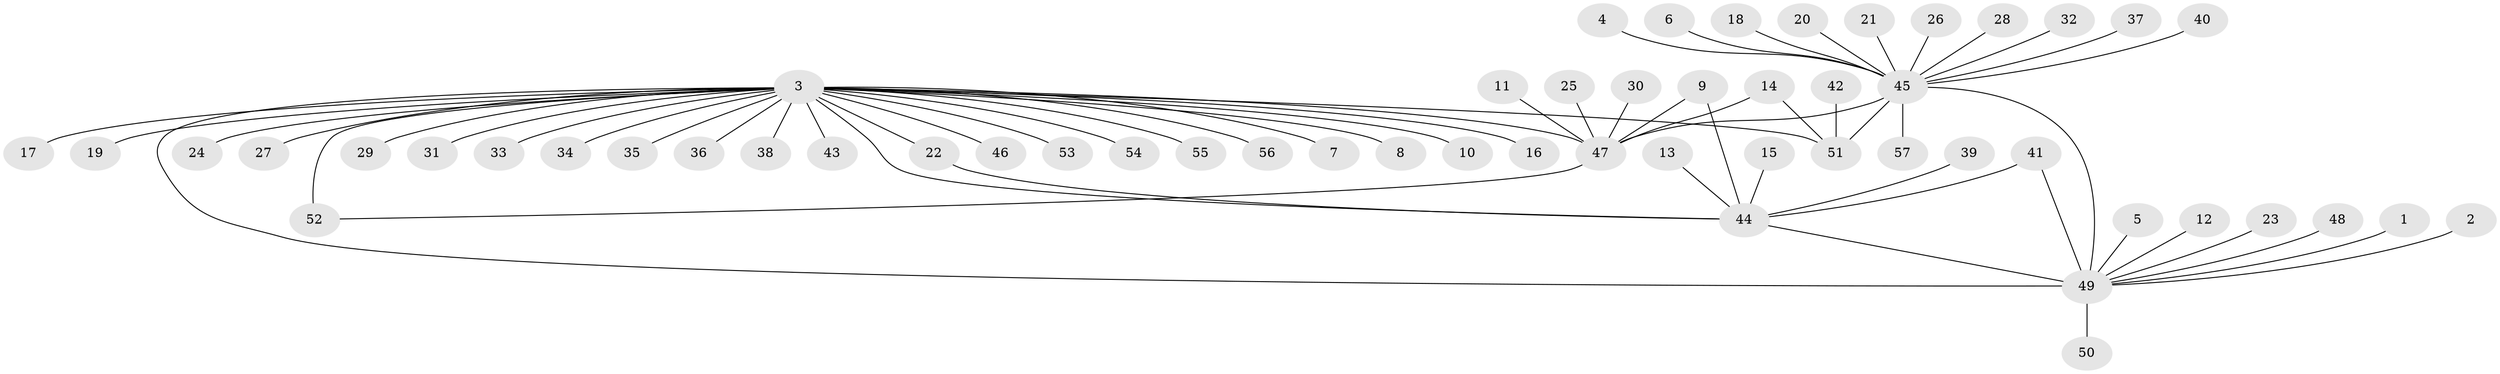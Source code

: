 // original degree distribution, {16: 0.00909090909090909, 18: 0.00909090909090909, 3: 0.08181818181818182, 17: 0.00909090909090909, 1: 0.6181818181818182, 2: 0.18181818181818182, 11: 0.00909090909090909, 4: 0.06363636363636363, 22: 0.00909090909090909, 7: 0.00909090909090909}
// Generated by graph-tools (version 1.1) at 2025/26/03/09/25 03:26:04]
// undirected, 57 vertices, 64 edges
graph export_dot {
graph [start="1"]
  node [color=gray90,style=filled];
  1;
  2;
  3;
  4;
  5;
  6;
  7;
  8;
  9;
  10;
  11;
  12;
  13;
  14;
  15;
  16;
  17;
  18;
  19;
  20;
  21;
  22;
  23;
  24;
  25;
  26;
  27;
  28;
  29;
  30;
  31;
  32;
  33;
  34;
  35;
  36;
  37;
  38;
  39;
  40;
  41;
  42;
  43;
  44;
  45;
  46;
  47;
  48;
  49;
  50;
  51;
  52;
  53;
  54;
  55;
  56;
  57;
  1 -- 49 [weight=1.0];
  2 -- 49 [weight=1.0];
  3 -- 7 [weight=1.0];
  3 -- 8 [weight=1.0];
  3 -- 10 [weight=1.0];
  3 -- 16 [weight=1.0];
  3 -- 17 [weight=1.0];
  3 -- 19 [weight=1.0];
  3 -- 22 [weight=1.0];
  3 -- 24 [weight=1.0];
  3 -- 27 [weight=1.0];
  3 -- 29 [weight=1.0];
  3 -- 31 [weight=1.0];
  3 -- 33 [weight=1.0];
  3 -- 34 [weight=1.0];
  3 -- 35 [weight=1.0];
  3 -- 36 [weight=1.0];
  3 -- 38 [weight=1.0];
  3 -- 43 [weight=1.0];
  3 -- 44 [weight=1.0];
  3 -- 46 [weight=1.0];
  3 -- 47 [weight=2.0];
  3 -- 49 [weight=2.0];
  3 -- 51 [weight=1.0];
  3 -- 52 [weight=2.0];
  3 -- 53 [weight=1.0];
  3 -- 54 [weight=1.0];
  3 -- 55 [weight=1.0];
  3 -- 56 [weight=1.0];
  4 -- 45 [weight=1.0];
  5 -- 49 [weight=1.0];
  6 -- 45 [weight=1.0];
  9 -- 44 [weight=1.0];
  9 -- 47 [weight=1.0];
  11 -- 47 [weight=1.0];
  12 -- 49 [weight=1.0];
  13 -- 44 [weight=1.0];
  14 -- 47 [weight=1.0];
  14 -- 51 [weight=1.0];
  15 -- 44 [weight=1.0];
  18 -- 45 [weight=1.0];
  20 -- 45 [weight=1.0];
  21 -- 45 [weight=1.0];
  22 -- 44 [weight=1.0];
  23 -- 49 [weight=1.0];
  25 -- 47 [weight=1.0];
  26 -- 45 [weight=1.0];
  28 -- 45 [weight=1.0];
  30 -- 47 [weight=1.0];
  32 -- 45 [weight=1.0];
  37 -- 45 [weight=1.0];
  39 -- 44 [weight=1.0];
  40 -- 45 [weight=1.0];
  41 -- 44 [weight=1.0];
  41 -- 49 [weight=1.0];
  42 -- 51 [weight=1.0];
  44 -- 49 [weight=1.0];
  45 -- 47 [weight=2.0];
  45 -- 49 [weight=3.0];
  45 -- 51 [weight=2.0];
  45 -- 57 [weight=1.0];
  47 -- 52 [weight=1.0];
  48 -- 49 [weight=1.0];
  49 -- 50 [weight=2.0];
}
